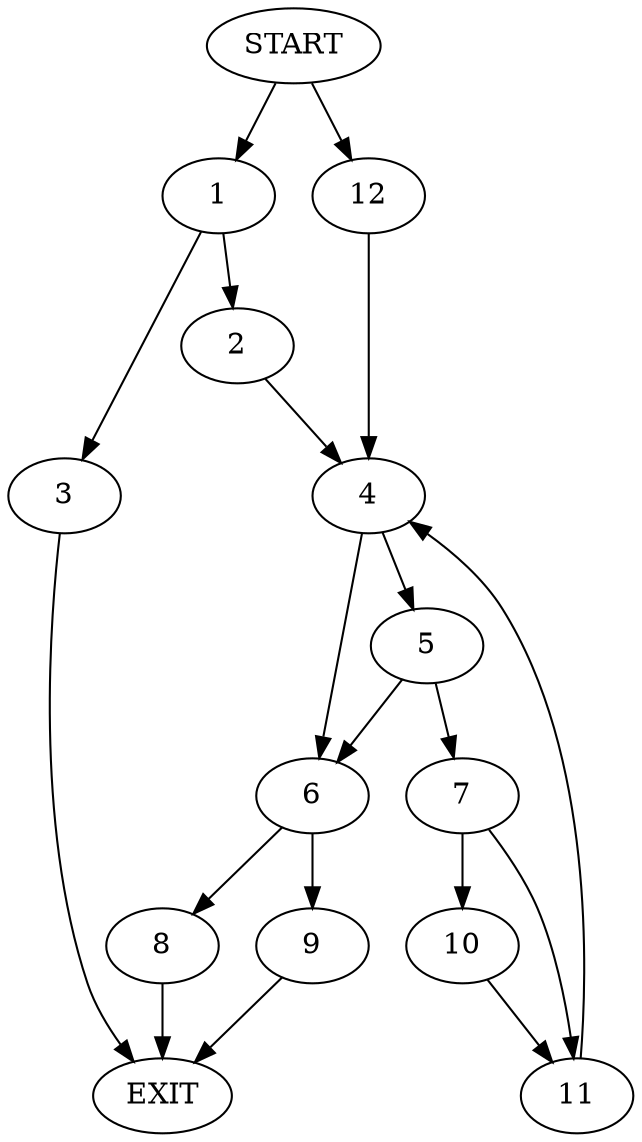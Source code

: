 digraph {
0 [label="START"]
13 [label="EXIT"]
0 -> 1
1 -> 2
1 -> 3
2 -> 4
3 -> 13
4 -> 5
4 -> 6
5 -> 7
5 -> 6
6 -> 8
6 -> 9
7 -> 10
7 -> 11
10 -> 11
11 -> 4
0 -> 12
12 -> 4
8 -> 13
9 -> 13
}
